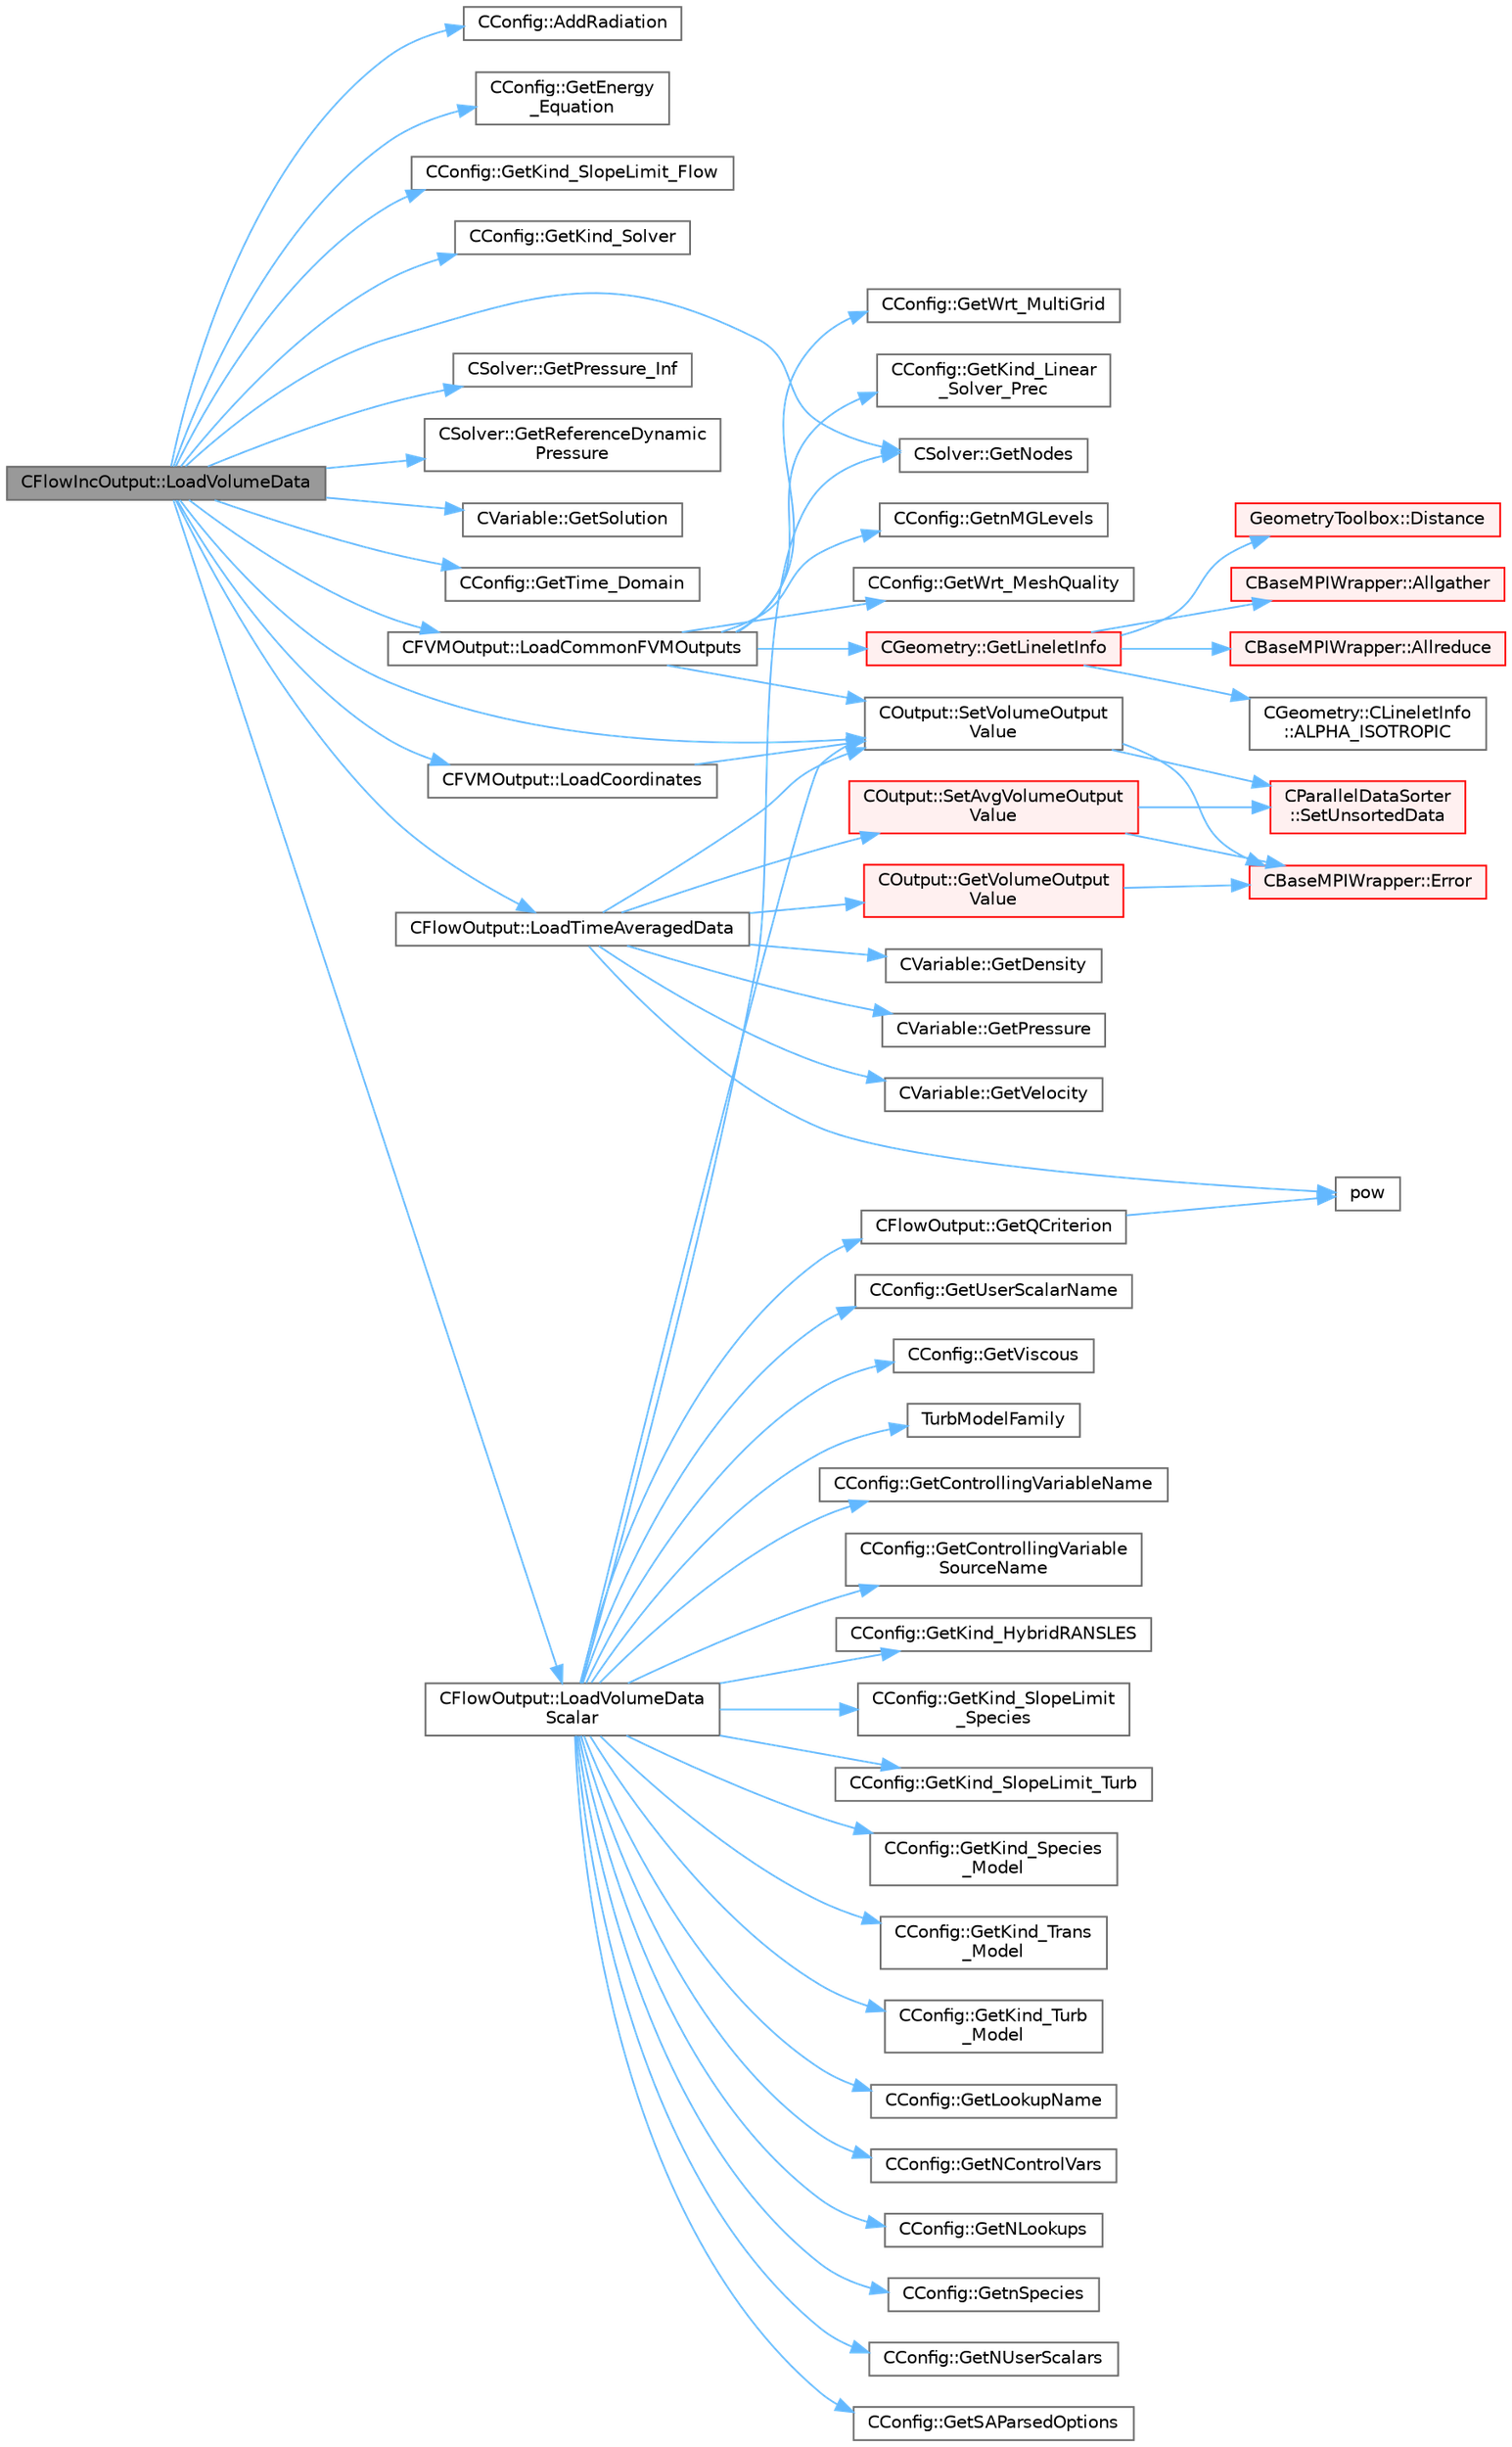 digraph "CFlowIncOutput::LoadVolumeData"
{
 // LATEX_PDF_SIZE
  bgcolor="transparent";
  edge [fontname=Helvetica,fontsize=10,labelfontname=Helvetica,labelfontsize=10];
  node [fontname=Helvetica,fontsize=10,shape=box,height=0.2,width=0.4];
  rankdir="LR";
  Node1 [id="Node000001",label="CFlowIncOutput::LoadVolumeData",height=0.2,width=0.4,color="gray40", fillcolor="grey60", style="filled", fontcolor="black",tooltip="Set the values of the volume output fields for a point."];
  Node1 -> Node2 [id="edge1_Node000001_Node000002",color="steelblue1",style="solid",tooltip=" "];
  Node2 [id="Node000002",label="CConfig::AddRadiation",height=0.2,width=0.4,color="grey40", fillcolor="white", style="filled",URL="$classCConfig.html#adf2b9923584f8f4f0a3ba9acb86985c4",tooltip="Determines if radiation needs to be incorporated to the analysis."];
  Node1 -> Node3 [id="edge2_Node000001_Node000003",color="steelblue1",style="solid",tooltip=" "];
  Node3 [id="Node000003",label="CConfig::GetEnergy\l_Equation",height=0.2,width=0.4,color="grey40", fillcolor="white", style="filled",URL="$classCConfig.html#a085accf5825cdba0219fc734f4fadb8c",tooltip="Flag for whether to solve the energy equation for incompressible flows."];
  Node1 -> Node4 [id="edge3_Node000001_Node000004",color="steelblue1",style="solid",tooltip=" "];
  Node4 [id="Node000004",label="CConfig::GetKind_SlopeLimit_Flow",height=0.2,width=0.4,color="grey40", fillcolor="white", style="filled",URL="$classCConfig.html#a31504bfdad401a8879a9e0a121320f96",tooltip="Get the method for limiting the spatial gradients."];
  Node1 -> Node5 [id="edge4_Node000001_Node000005",color="steelblue1",style="solid",tooltip=" "];
  Node5 [id="Node000005",label="CConfig::GetKind_Solver",height=0.2,width=0.4,color="grey40", fillcolor="white", style="filled",URL="$classCConfig.html#a77312cf52a5ba2cc1239b7cee6fce7a7",tooltip="Governing equations of the flow (it can be different from the run time equation)."];
  Node1 -> Node6 [id="edge5_Node000001_Node000006",color="steelblue1",style="solid",tooltip=" "];
  Node6 [id="Node000006",label="CSolver::GetNodes",height=0.2,width=0.4,color="grey40", fillcolor="white", style="filled",URL="$classCSolver.html#adb28ae3845a6b61cf764a8e9fe4b794e",tooltip="Allow outside access to the nodes of the solver, containing conservatives, primitives,..."];
  Node1 -> Node7 [id="edge6_Node000001_Node000007",color="steelblue1",style="solid",tooltip=" "];
  Node7 [id="Node000007",label="CSolver::GetPressure_Inf",height=0.2,width=0.4,color="grey40", fillcolor="white", style="filled",URL="$classCSolver.html#ad2ebd475a67775bf7336d88a754927d7",tooltip="A virtual member."];
  Node1 -> Node8 [id="edge7_Node000001_Node000008",color="steelblue1",style="solid",tooltip=" "];
  Node8 [id="Node000008",label="CSolver::GetReferenceDynamic\lPressure",height=0.2,width=0.4,color="grey40", fillcolor="white", style="filled",URL="$classCSolver.html#a413b84a95a376098e22dfb3f24b7d4ec",tooltip="Get the reference dynamic pressure, for Cp, Cf, etc."];
  Node1 -> Node9 [id="edge8_Node000001_Node000009",color="steelblue1",style="solid",tooltip=" "];
  Node9 [id="Node000009",label="CVariable::GetSolution",height=0.2,width=0.4,color="grey40", fillcolor="white", style="filled",URL="$classCVariable.html#a261483e39c23c1de7cb9aea7e917c121",tooltip="Get the solution."];
  Node1 -> Node10 [id="edge9_Node000001_Node000010",color="steelblue1",style="solid",tooltip=" "];
  Node10 [id="Node000010",label="CConfig::GetTime_Domain",height=0.2,width=0.4,color="grey40", fillcolor="white", style="filled",URL="$classCConfig.html#a85d2e3cf43b77c63642c40c235b853f3",tooltip="Check if the multizone problem is solved for time domain."];
  Node1 -> Node11 [id="edge10_Node000001_Node000011",color="steelblue1",style="solid",tooltip=" "];
  Node11 [id="Node000011",label="CFVMOutput::LoadCommonFVMOutputs",height=0.2,width=0.4,color="grey40", fillcolor="white", style="filled",URL="$classCFVMOutput.html#a5375edccdb847e5e4b03dc742c9c4d9e",tooltip="Load common FVM outputs."];
  Node11 -> Node12 [id="edge11_Node000011_Node000012",color="steelblue1",style="solid",tooltip=" "];
  Node12 [id="Node000012",label="CConfig::GetKind_Linear\l_Solver_Prec",height=0.2,width=0.4,color="grey40", fillcolor="white", style="filled",URL="$classCConfig.html#aa3e3027bc3231172777ee296694d5e63",tooltip="Get the kind of preconditioner for the implicit solver."];
  Node11 -> Node13 [id="edge12_Node000011_Node000013",color="steelblue1",style="solid",tooltip=" "];
  Node13 [id="Node000013",label="CGeometry::GetLineletInfo",height=0.2,width=0.4,color="red", fillcolor="#FFF0F0", style="filled",URL="$classCGeometry.html#ae1e8531f66b9d9fa0d87eae099130df3",tooltip="Get the linelet definition, this function computes the linelets if that has not been done yet."];
  Node13 -> Node14 [id="edge13_Node000013_Node000014",color="steelblue1",style="solid",tooltip=" "];
  Node14 [id="Node000014",label="CBaseMPIWrapper::Allgather",height=0.2,width=0.4,color="red", fillcolor="#FFF0F0", style="filled",URL="$classCBaseMPIWrapper.html#a137ef06ade0c4f94d2a61f9b8817b6a7",tooltip=" "];
  Node13 -> Node18 [id="edge14_Node000013_Node000018",color="steelblue1",style="solid",tooltip=" "];
  Node18 [id="Node000018",label="CBaseMPIWrapper::Allreduce",height=0.2,width=0.4,color="red", fillcolor="#FFF0F0", style="filled",URL="$classCBaseMPIWrapper.html#a381d4b3738c09d92ee1ae9f89715b541",tooltip=" "];
  Node13 -> Node19 [id="edge15_Node000013_Node000019",color="steelblue1",style="solid",tooltip=" "];
  Node19 [id="Node000019",label="CGeometry::CLineletInfo\l::ALPHA_ISOTROPIC",height=0.2,width=0.4,color="grey40", fillcolor="white", style="filled",URL="$structCGeometry_1_1CLineletInfo.html#a26fecb0e577cca56a48849fe28756c14",tooltip="Detect isotropic mesh region."];
  Node13 -> Node20 [id="edge16_Node000013_Node000020",color="steelblue1",style="solid",tooltip=" "];
  Node20 [id="Node000020",label="GeometryToolbox::Distance",height=0.2,width=0.4,color="red", fillcolor="#FFF0F0", style="filled",URL="$group__GeometryToolbox.html#ga600fb4ee993ae4c3b985082d51994881",tooltip=" "];
  Node11 -> Node45 [id="edge17_Node000011_Node000045",color="steelblue1",style="solid",tooltip=" "];
  Node45 [id="Node000045",label="CConfig::GetnMGLevels",height=0.2,width=0.4,color="grey40", fillcolor="white", style="filled",URL="$classCConfig.html#a15a61a6f9a1d415c3509018f4916c5c1",tooltip="Get the number of multigrid levels."];
  Node11 -> Node46 [id="edge18_Node000011_Node000046",color="steelblue1",style="solid",tooltip=" "];
  Node46 [id="Node000046",label="CConfig::GetWrt_MeshQuality",height=0.2,width=0.4,color="grey40", fillcolor="white", style="filled",URL="$classCConfig.html#ae8351ab12679f39aae7d1bfe4fe8db06",tooltip="Get information about writing the mesh quality metrics to the visualization files."];
  Node11 -> Node47 [id="edge19_Node000011_Node000047",color="steelblue1",style="solid",tooltip=" "];
  Node47 [id="Node000047",label="CConfig::GetWrt_MultiGrid",height=0.2,width=0.4,color="grey40", fillcolor="white", style="filled",URL="$classCConfig.html#adc681a28b43abda1e45e8daa5ac82e6d",tooltip="Write coarse grids to the visualization files."];
  Node11 -> Node48 [id="edge20_Node000011_Node000048",color="steelblue1",style="solid",tooltip=" "];
  Node48 [id="Node000048",label="COutput::SetVolumeOutput\lValue",height=0.2,width=0.4,color="grey40", fillcolor="white", style="filled",URL="$classCOutput.html#a5043d88da0d8116ea9ea2921493906d9",tooltip="Set the value of a volume output field."];
  Node48 -> Node16 [id="edge21_Node000048_Node000016",color="steelblue1",style="solid",tooltip=" "];
  Node16 [id="Node000016",label="CBaseMPIWrapper::Error",height=0.2,width=0.4,color="red", fillcolor="#FFF0F0", style="filled",URL="$classCBaseMPIWrapper.html#a04457c47629bda56704e6a8804833eeb",tooltip=" "];
  Node48 -> Node49 [id="edge22_Node000048_Node000049",color="steelblue1",style="solid",tooltip=" "];
  Node49 [id="Node000049",label="CParallelDataSorter\l::SetUnsortedData",height=0.2,width=0.4,color="red", fillcolor="#FFF0F0", style="filled",URL="$classCParallelDataSorter.html#a670b87a841151f2bee6971765edd198d",tooltip="Set the value of a specific field at a point. PrepareSendBuffers must be called before using this fun..."];
  Node1 -> Node51 [id="edge23_Node000001_Node000051",color="steelblue1",style="solid",tooltip=" "];
  Node51 [id="Node000051",label="CFVMOutput::LoadCoordinates",height=0.2,width=0.4,color="grey40", fillcolor="white", style="filled",URL="$classCFVMOutput.html#afbe6c99745481a5c09aa2e5a312b42ba",tooltip="Load the coordinates."];
  Node51 -> Node48 [id="edge24_Node000051_Node000048",color="steelblue1",style="solid",tooltip=" "];
  Node1 -> Node52 [id="edge25_Node000001_Node000052",color="steelblue1",style="solid",tooltip=" "];
  Node52 [id="Node000052",label="CFlowOutput::LoadTimeAveragedData",height=0.2,width=0.4,color="grey40", fillcolor="white", style="filled",URL="$classCFlowOutput.html#a83cb8225c00fad1e7505dddc7f4bc812",tooltip="Load the time averaged output fields."];
  Node52 -> Node53 [id="edge26_Node000052_Node000053",color="steelblue1",style="solid",tooltip=" "];
  Node53 [id="Node000053",label="CVariable::GetDensity",height=0.2,width=0.4,color="grey40", fillcolor="white", style="filled",URL="$classCVariable.html#a4892ca545884011b7903a8e35c43b43f",tooltip="A virtual member."];
  Node52 -> Node54 [id="edge27_Node000052_Node000054",color="steelblue1",style="solid",tooltip=" "];
  Node54 [id="Node000054",label="CVariable::GetPressure",height=0.2,width=0.4,color="grey40", fillcolor="white", style="filled",URL="$classCVariable.html#ad08820234eeedeb13105e603af2c67ad",tooltip="A virtual member."];
  Node52 -> Node55 [id="edge28_Node000052_Node000055",color="steelblue1",style="solid",tooltip=" "];
  Node55 [id="Node000055",label="CVariable::GetVelocity",height=0.2,width=0.4,color="grey40", fillcolor="white", style="filled",URL="$classCVariable.html#a1f5a6919aa7494cf7e752bb1f822a612",tooltip="A virtual member."];
  Node52 -> Node56 [id="edge29_Node000052_Node000056",color="steelblue1",style="solid",tooltip=" "];
  Node56 [id="Node000056",label="COutput::GetVolumeOutput\lValue",height=0.2,width=0.4,color="red", fillcolor="#FFF0F0", style="filled",URL="$classCOutput.html#a35cf1a968b3848242fa25644ea2903d6",tooltip="Set the value of a volume output field."];
  Node56 -> Node16 [id="edge30_Node000056_Node000016",color="steelblue1",style="solid",tooltip=" "];
  Node52 -> Node23 [id="edge31_Node000052_Node000023",color="steelblue1",style="solid",tooltip=" "];
  Node23 [id="Node000023",label="pow",height=0.2,width=0.4,color="grey40", fillcolor="white", style="filled",URL="$group__SIMD.html#ga768cbdeba8e4567257959378fba27f17",tooltip=" "];
  Node52 -> Node58 [id="edge32_Node000052_Node000058",color="steelblue1",style="solid",tooltip=" "];
  Node58 [id="Node000058",label="COutput::SetAvgVolumeOutput\lValue",height=0.2,width=0.4,color="red", fillcolor="#FFF0F0", style="filled",URL="$classCOutput.html#a0088d461ff345e35b6c5564bdf925331",tooltip="Set the value of a volume output field."];
  Node58 -> Node16 [id="edge33_Node000058_Node000016",color="steelblue1",style="solid",tooltip=" "];
  Node58 -> Node49 [id="edge34_Node000058_Node000049",color="steelblue1",style="solid",tooltip=" "];
  Node52 -> Node48 [id="edge35_Node000052_Node000048",color="steelblue1",style="solid",tooltip=" "];
  Node1 -> Node59 [id="edge36_Node000001_Node000059",color="steelblue1",style="solid",tooltip=" "];
  Node59 [id="Node000059",label="CFlowOutput::LoadVolumeData\lScalar",height=0.2,width=0.4,color="grey40", fillcolor="white", style="filled",URL="$classCFlowOutput.html#ad996a9cd0b41ef4bc726397d18219c17",tooltip="Set all scalar (turbulence/species) volume field values for a point."];
  Node59 -> Node60 [id="edge37_Node000059_Node000060",color="steelblue1",style="solid",tooltip=" "];
  Node60 [id="Node000060",label="CConfig::GetControllingVariableName",height=0.2,width=0.4,color="grey40", fillcolor="white", style="filled",URL="$classCConfig.html#a3d287d567b7526d13c30b05da3e5b4a6",tooltip="Get the name of a specific controlling variable."];
  Node59 -> Node61 [id="edge38_Node000059_Node000061",color="steelblue1",style="solid",tooltip=" "];
  Node61 [id="Node000061",label="CConfig::GetControllingVariable\lSourceName",height=0.2,width=0.4,color="grey40", fillcolor="white", style="filled",URL="$classCConfig.html#a893985a1647a55846912e1941f03a9a6",tooltip="Get the name of the source term variable for a specific controlling variable."];
  Node59 -> Node62 [id="edge39_Node000059_Node000062",color="steelblue1",style="solid",tooltip=" "];
  Node62 [id="Node000062",label="CConfig::GetKind_HybridRANSLES",height=0.2,width=0.4,color="grey40", fillcolor="white", style="filled",URL="$classCConfig.html#abfd9da622a435f924a30a08d349f304d",tooltip="Get the Kind of Hybrid RANS/LES."];
  Node59 -> Node63 [id="edge40_Node000059_Node000063",color="steelblue1",style="solid",tooltip=" "];
  Node63 [id="Node000063",label="CConfig::GetKind_SlopeLimit\l_Species",height=0.2,width=0.4,color="grey40", fillcolor="white", style="filled",URL="$classCConfig.html#a8ed4ce568c77df39bb34eb8a38f0b492",tooltip="Get the method for limiting the spatial gradients."];
  Node59 -> Node64 [id="edge41_Node000059_Node000064",color="steelblue1",style="solid",tooltip=" "];
  Node64 [id="Node000064",label="CConfig::GetKind_SlopeLimit_Turb",height=0.2,width=0.4,color="grey40", fillcolor="white", style="filled",URL="$classCConfig.html#ae48c8f498b3a751dacaefc364ed4f122",tooltip="Get the method for limiting the spatial gradients."];
  Node59 -> Node65 [id="edge42_Node000059_Node000065",color="steelblue1",style="solid",tooltip=" "];
  Node65 [id="Node000065",label="CConfig::GetKind_Species\l_Model",height=0.2,width=0.4,color="grey40", fillcolor="white", style="filled",URL="$classCConfig.html#a7416428b6139fe85180e5e8d190506aa",tooltip="Get the kind of the species model."];
  Node59 -> Node66 [id="edge43_Node000059_Node000066",color="steelblue1",style="solid",tooltip=" "];
  Node66 [id="Node000066",label="CConfig::GetKind_Trans\l_Model",height=0.2,width=0.4,color="grey40", fillcolor="white", style="filled",URL="$classCConfig.html#aa3491085ca1a0997d8fb58698bb64fb6",tooltip="Get the kind of the transition model."];
  Node59 -> Node67 [id="edge44_Node000059_Node000067",color="steelblue1",style="solid",tooltip=" "];
  Node67 [id="Node000067",label="CConfig::GetKind_Turb\l_Model",height=0.2,width=0.4,color="grey40", fillcolor="white", style="filled",URL="$classCConfig.html#a42cf888b42ce34079b2e3987bbf147dd",tooltip="Get the kind of the turbulence model."];
  Node59 -> Node68 [id="edge45_Node000059_Node000068",color="steelblue1",style="solid",tooltip=" "];
  Node68 [id="Node000068",label="CConfig::GetLookupName",height=0.2,width=0.4,color="grey40", fillcolor="white", style="filled",URL="$classCConfig.html#a4b2a16d3116ab7b85f2591a16ff61e9b",tooltip="Get the name of the variable that we want to retrieve from the lookup table."];
  Node59 -> Node69 [id="edge46_Node000059_Node000069",color="steelblue1",style="solid",tooltip=" "];
  Node69 [id="Node000069",label="CConfig::GetNControlVars",height=0.2,width=0.4,color="grey40", fillcolor="white", style="filled",URL="$classCConfig.html#a96acbe126b6987b1461ff7d3cdb44cca",tooltip="Get the number of control variables for flamelet model."];
  Node59 -> Node70 [id="edge47_Node000059_Node000070",color="steelblue1",style="solid",tooltip=" "];
  Node70 [id="Node000070",label="CConfig::GetNLookups",height=0.2,width=0.4,color="grey40", fillcolor="white", style="filled",URL="$classCConfig.html#aef66ad5844622436a8ad90fc551323b7",tooltip="Get the number of transported scalars for combustion."];
  Node59 -> Node6 [id="edge48_Node000059_Node000006",color="steelblue1",style="solid",tooltip=" "];
  Node59 -> Node71 [id="edge49_Node000059_Node000071",color="steelblue1",style="solid",tooltip=" "];
  Node71 [id="Node000071",label="CConfig::GetnSpecies",height=0.2,width=0.4,color="grey40", fillcolor="white", style="filled",URL="$classCConfig.html#acca4077dbb4f00718adc5e831b561927",tooltip="Provides the number of species present in the gas mixture."];
  Node59 -> Node72 [id="edge50_Node000059_Node000072",color="steelblue1",style="solid",tooltip=" "];
  Node72 [id="Node000072",label="CConfig::GetNUserScalars",height=0.2,width=0.4,color="grey40", fillcolor="white", style="filled",URL="$classCConfig.html#ab6b78d2aa6b013cf2d93c62b2240a8cc",tooltip="Get the number of user scalars for flamelet model."];
  Node59 -> Node73 [id="edge51_Node000059_Node000073",color="steelblue1",style="solid",tooltip=" "];
  Node73 [id="Node000073",label="CFlowOutput::GetQCriterion",height=0.2,width=0.4,color="grey40", fillcolor="white", style="filled",URL="$classCFlowOutput.html#a8f43e8734baf4f48c1cb701efe9372ca",tooltip="Compute value of the Q criteration for vortex idenfitication."];
  Node73 -> Node23 [id="edge52_Node000073_Node000023",color="steelblue1",style="solid",tooltip=" "];
  Node59 -> Node74 [id="edge53_Node000059_Node000074",color="steelblue1",style="solid",tooltip=" "];
  Node74 [id="Node000074",label="CConfig::GetSAParsedOptions",height=0.2,width=0.4,color="grey40", fillcolor="white", style="filled",URL="$classCConfig.html#a66aa27cc745f1c7328987376dbd6788d",tooltip="Get parsed SA option data structure."];
  Node59 -> Node75 [id="edge54_Node000059_Node000075",color="steelblue1",style="solid",tooltip=" "];
  Node75 [id="Node000075",label="CConfig::GetUserScalarName",height=0.2,width=0.4,color="grey40", fillcolor="white", style="filled",URL="$classCConfig.html#a052c89683764dde2b1ecaa385a2f9ce4",tooltip="Get the name of the user scalar."];
  Node59 -> Node76 [id="edge55_Node000059_Node000076",color="steelblue1",style="solid",tooltip=" "];
  Node76 [id="Node000076",label="CConfig::GetViscous",height=0.2,width=0.4,color="grey40", fillcolor="white", style="filled",URL="$classCConfig.html#ad59acb5f80aaddccaa0f2f5bef3e3e78",tooltip="Determines if problem is viscous."];
  Node59 -> Node48 [id="edge56_Node000059_Node000048",color="steelblue1",style="solid",tooltip=" "];
  Node59 -> Node77 [id="edge57_Node000059_Node000077",color="steelblue1",style="solid",tooltip=" "];
  Node77 [id="Node000077",label="TurbModelFamily",height=0.2,width=0.4,color="grey40", fillcolor="white", style="filled",URL="$option__structure_8hpp.html#acee0f471c4a6420e3aea11c08e6bd980",tooltip="Associate turb models with their family."];
  Node1 -> Node48 [id="edge58_Node000001_Node000048",color="steelblue1",style="solid",tooltip=" "];
}
